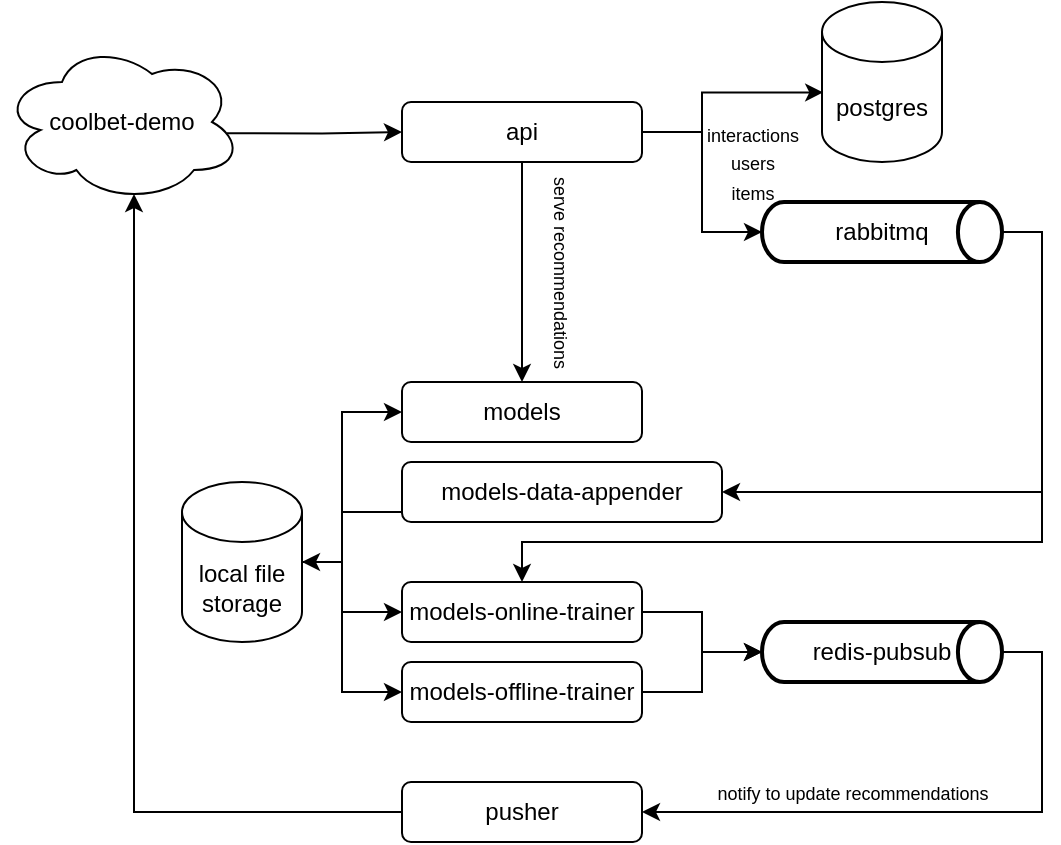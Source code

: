 <mxfile version="20.2.8" type="device"><diagram id="HZGqbCBZJ2VEMMdAq6Ne" name="Leht-1"><mxGraphModel dx="813" dy="1070" grid="1" gridSize="10" guides="1" tooltips="1" connect="1" arrows="1" fold="1" page="1" pageScale="1" pageWidth="827" pageHeight="1169" math="0" shadow="0"><root><mxCell id="0"/><mxCell id="1" parent="0"/><mxCell id="kOwn0yWOURmAZ5q5G4pC-15" style="edgeStyle=orthogonalEdgeStyle;rounded=0;orthogonalLoop=1;jettySize=auto;html=1;exitX=1;exitY=0.5;exitDx=0;exitDy=0;entryX=0.01;entryY=0.565;entryDx=0;entryDy=0;entryPerimeter=0;" edge="1" parent="1" source="kOwn0yWOURmAZ5q5G4pC-1" target="kOwn0yWOURmAZ5q5G4pC-14"><mxGeometry relative="1" as="geometry"><Array as="points"><mxPoint x="430" y="125"/><mxPoint x="430" y="105"/></Array></mxGeometry></mxCell><mxCell id="kOwn0yWOURmAZ5q5G4pC-16" style="edgeStyle=orthogonalEdgeStyle;rounded=0;orthogonalLoop=1;jettySize=auto;html=1;exitX=1;exitY=0.5;exitDx=0;exitDy=0;entryX=0;entryY=0.5;entryDx=0;entryDy=0;entryPerimeter=0;" edge="1" parent="1" source="kOwn0yWOURmAZ5q5G4pC-1" target="kOwn0yWOURmAZ5q5G4pC-10"><mxGeometry relative="1" as="geometry"/></mxCell><mxCell id="kOwn0yWOURmAZ5q5G4pC-27" style="edgeStyle=orthogonalEdgeStyle;rounded=0;orthogonalLoop=1;jettySize=auto;html=1;exitX=0.5;exitY=1;exitDx=0;exitDy=0;entryX=0.5;entryY=0;entryDx=0;entryDy=0;" edge="1" parent="1" source="kOwn0yWOURmAZ5q5G4pC-1" target="kOwn0yWOURmAZ5q5G4pC-2"><mxGeometry relative="1" as="geometry"><Array as="points"/></mxGeometry></mxCell><mxCell id="kOwn0yWOURmAZ5q5G4pC-1" value="api" style="rounded=1;whiteSpace=wrap;html=1;" vertex="1" parent="1"><mxGeometry x="280" y="110" width="120" height="30" as="geometry"/></mxCell><mxCell id="kOwn0yWOURmAZ5q5G4pC-2" value="models" style="rounded=1;whiteSpace=wrap;html=1;" vertex="1" parent="1"><mxGeometry x="280" y="250" width="120" height="30" as="geometry"/></mxCell><mxCell id="kOwn0yWOURmAZ5q5G4pC-3" value="models-data-appender" style="rounded=1;whiteSpace=wrap;html=1;" vertex="1" parent="1"><mxGeometry x="280" y="290" width="160" height="30" as="geometry"/></mxCell><mxCell id="kOwn0yWOURmAZ5q5G4pC-24" style="edgeStyle=orthogonalEdgeStyle;rounded=0;orthogonalLoop=1;jettySize=auto;html=1;exitX=1;exitY=0.5;exitDx=0;exitDy=0;entryX=0;entryY=0.5;entryDx=0;entryDy=0;entryPerimeter=0;" edge="1" parent="1" source="kOwn0yWOURmAZ5q5G4pC-4" target="kOwn0yWOURmAZ5q5G4pC-11"><mxGeometry relative="1" as="geometry"/></mxCell><mxCell id="kOwn0yWOURmAZ5q5G4pC-4" value="models-online-trainer" style="rounded=1;whiteSpace=wrap;html=1;" vertex="1" parent="1"><mxGeometry x="280" y="350" width="120" height="30" as="geometry"/></mxCell><mxCell id="kOwn0yWOURmAZ5q5G4pC-28" style="edgeStyle=orthogonalEdgeStyle;rounded=0;orthogonalLoop=1;jettySize=auto;html=1;exitX=1;exitY=0.5;exitDx=0;exitDy=0;entryX=0;entryY=0.5;entryDx=0;entryDy=0;entryPerimeter=0;" edge="1" parent="1" source="kOwn0yWOURmAZ5q5G4pC-5" target="kOwn0yWOURmAZ5q5G4pC-11"><mxGeometry relative="1" as="geometry"/></mxCell><mxCell id="kOwn0yWOURmAZ5q5G4pC-5" value="models-offline-trainer" style="rounded=1;whiteSpace=wrap;html=1;" vertex="1" parent="1"><mxGeometry x="280" y="390" width="120" height="30" as="geometry"/></mxCell><mxCell id="kOwn0yWOURmAZ5q5G4pC-35" style="edgeStyle=orthogonalEdgeStyle;rounded=0;orthogonalLoop=1;jettySize=auto;html=1;exitX=0;exitY=0.5;exitDx=0;exitDy=0;entryX=0.55;entryY=0.95;entryDx=0;entryDy=0;entryPerimeter=0;" edge="1" parent="1" source="kOwn0yWOURmAZ5q5G4pC-6" target="kOwn0yWOURmAZ5q5G4pC-12"><mxGeometry relative="1" as="geometry"/></mxCell><mxCell id="kOwn0yWOURmAZ5q5G4pC-6" value="pusher" style="rounded=1;whiteSpace=wrap;html=1;" vertex="1" parent="1"><mxGeometry x="280" y="450" width="120" height="30" as="geometry"/></mxCell><mxCell id="kOwn0yWOURmAZ5q5G4pC-43" style="edgeStyle=orthogonalEdgeStyle;rounded=0;orthogonalLoop=1;jettySize=auto;html=1;exitX=1;exitY=0.5;exitDx=0;exitDy=0;exitPerimeter=0;entryX=1.006;entryY=0.513;entryDx=0;entryDy=0;entryPerimeter=0;" edge="1" parent="1" source="kOwn0yWOURmAZ5q5G4pC-10" target="kOwn0yWOURmAZ5q5G4pC-3"><mxGeometry relative="1" as="geometry"><mxPoint x="440" y="315" as="targetPoint"/><Array as="points"><mxPoint x="600" y="175"/><mxPoint x="600" y="305"/><mxPoint x="440" y="305"/></Array></mxGeometry></mxCell><mxCell id="kOwn0yWOURmAZ5q5G4pC-44" style="edgeStyle=orthogonalEdgeStyle;rounded=0;orthogonalLoop=1;jettySize=auto;html=1;exitX=1;exitY=0.5;exitDx=0;exitDy=0;exitPerimeter=0;entryX=0.5;entryY=0;entryDx=0;entryDy=0;" edge="1" parent="1" source="kOwn0yWOURmAZ5q5G4pC-10" target="kOwn0yWOURmAZ5q5G4pC-4"><mxGeometry relative="1" as="geometry"><Array as="points"><mxPoint x="600" y="175"/><mxPoint x="600" y="330"/><mxPoint x="340" y="330"/></Array></mxGeometry></mxCell><mxCell id="kOwn0yWOURmAZ5q5G4pC-10" value="rabbitmq" style="strokeWidth=2;html=1;shape=mxgraph.flowchart.direct_data;whiteSpace=wrap;" vertex="1" parent="1"><mxGeometry x="460" y="160" width="120" height="30" as="geometry"/></mxCell><mxCell id="kOwn0yWOURmAZ5q5G4pC-34" style="edgeStyle=orthogonalEdgeStyle;rounded=0;orthogonalLoop=1;jettySize=auto;html=1;exitX=1;exitY=0.5;exitDx=0;exitDy=0;exitPerimeter=0;entryX=1;entryY=0.5;entryDx=0;entryDy=0;" edge="1" parent="1" source="kOwn0yWOURmAZ5q5G4pC-11" target="kOwn0yWOURmAZ5q5G4pC-6"><mxGeometry relative="1" as="geometry"><Array as="points"><mxPoint x="600" y="385"/><mxPoint x="600" y="465"/></Array></mxGeometry></mxCell><mxCell id="kOwn0yWOURmAZ5q5G4pC-11" value="redis-pubsub" style="strokeWidth=2;html=1;shape=mxgraph.flowchart.direct_data;whiteSpace=wrap;" vertex="1" parent="1"><mxGeometry x="460" y="370" width="120" height="30" as="geometry"/></mxCell><mxCell id="kOwn0yWOURmAZ5q5G4pC-13" style="edgeStyle=orthogonalEdgeStyle;rounded=0;orthogonalLoop=1;jettySize=auto;html=1;entryX=0;entryY=0.5;entryDx=0;entryDy=0;exitX=0.936;exitY=0.571;exitDx=0;exitDy=0;exitPerimeter=0;" edge="1" parent="1" source="kOwn0yWOURmAZ5q5G4pC-12" target="kOwn0yWOURmAZ5q5G4pC-1"><mxGeometry relative="1" as="geometry"/></mxCell><mxCell id="kOwn0yWOURmAZ5q5G4pC-12" value="coolbet-demo" style="ellipse;shape=cloud;whiteSpace=wrap;html=1;" vertex="1" parent="1"><mxGeometry x="80" y="80" width="120" height="80" as="geometry"/></mxCell><mxCell id="kOwn0yWOURmAZ5q5G4pC-14" value="postgres" style="shape=cylinder3;whiteSpace=wrap;html=1;boundedLbl=1;backgroundOutline=1;size=15;" vertex="1" parent="1"><mxGeometry x="490" y="60" width="60" height="80" as="geometry"/></mxCell><mxCell id="kOwn0yWOURmAZ5q5G4pC-37" style="edgeStyle=orthogonalEdgeStyle;rounded=0;orthogonalLoop=1;jettySize=auto;html=1;exitX=1;exitY=0.5;exitDx=0;exitDy=0;exitPerimeter=0;entryX=0;entryY=0.5;entryDx=0;entryDy=0;" edge="1" parent="1" source="kOwn0yWOURmAZ5q5G4pC-18" target="kOwn0yWOURmAZ5q5G4pC-5"><mxGeometry relative="1" as="geometry"><Array as="points"><mxPoint x="250" y="340"/><mxPoint x="250" y="405"/></Array></mxGeometry></mxCell><mxCell id="kOwn0yWOURmAZ5q5G4pC-39" style="edgeStyle=orthogonalEdgeStyle;rounded=0;orthogonalLoop=1;jettySize=auto;html=1;exitX=1;exitY=0.5;exitDx=0;exitDy=0;exitPerimeter=0;entryX=0;entryY=0.5;entryDx=0;entryDy=0;" edge="1" parent="1" source="kOwn0yWOURmAZ5q5G4pC-18" target="kOwn0yWOURmAZ5q5G4pC-2"><mxGeometry relative="1" as="geometry"><Array as="points"><mxPoint x="250" y="340"/><mxPoint x="250" y="265"/></Array></mxGeometry></mxCell><mxCell id="kOwn0yWOURmAZ5q5G4pC-41" style="edgeStyle=orthogonalEdgeStyle;rounded=0;orthogonalLoop=1;jettySize=auto;html=1;exitX=1;exitY=0.5;exitDx=0;exitDy=0;exitPerimeter=0;entryX=0;entryY=0.5;entryDx=0;entryDy=0;startArrow=classic;startFill=1;endArrow=none;endFill=0;" edge="1" parent="1" source="kOwn0yWOURmAZ5q5G4pC-18" target="kOwn0yWOURmAZ5q5G4pC-3"><mxGeometry relative="1" as="geometry"><Array as="points"><mxPoint x="250" y="340"/><mxPoint x="250" y="315"/></Array></mxGeometry></mxCell><mxCell id="kOwn0yWOURmAZ5q5G4pC-42" style="edgeStyle=orthogonalEdgeStyle;rounded=0;orthogonalLoop=1;jettySize=auto;html=1;exitX=1;exitY=0.5;exitDx=0;exitDy=0;exitPerimeter=0;entryX=0;entryY=0.5;entryDx=0;entryDy=0;" edge="1" parent="1" source="kOwn0yWOURmAZ5q5G4pC-18" target="kOwn0yWOURmAZ5q5G4pC-4"><mxGeometry relative="1" as="geometry"><Array as="points"><mxPoint x="250" y="340"/><mxPoint x="250" y="365"/></Array></mxGeometry></mxCell><mxCell id="kOwn0yWOURmAZ5q5G4pC-18" value="local file storage" style="shape=cylinder3;whiteSpace=wrap;html=1;boundedLbl=1;backgroundOutline=1;size=15;" vertex="1" parent="1"><mxGeometry x="170" y="300" width="60" height="80" as="geometry"/></mxCell><mxCell id="kOwn0yWOURmAZ5q5G4pC-47" value="&lt;font style=&quot;font-size: 9px;&quot;&gt;interactions&lt;br&gt;users&lt;br&gt;items&lt;/font&gt;" style="text;html=1;align=center;verticalAlign=middle;resizable=0;points=[];autosize=1;strokeColor=none;fillColor=none;" vertex="1" parent="1"><mxGeometry x="420" y="110" width="70" height="60" as="geometry"/></mxCell><mxCell id="kOwn0yWOURmAZ5q5G4pC-48" value="&lt;font style=&quot;font-size: 9px;&quot;&gt;notify to update recommendations&lt;/font&gt;" style="text;html=1;align=center;verticalAlign=middle;resizable=0;points=[];autosize=1;strokeColor=none;fillColor=none;" vertex="1" parent="1"><mxGeometry x="425" y="440" width="160" height="30" as="geometry"/></mxCell><mxCell id="kOwn0yWOURmAZ5q5G4pC-49" value="&lt;font style=&quot;font-size: 9px;&quot;&gt;serve recommendations&lt;/font&gt;" style="text;html=1;align=center;verticalAlign=middle;resizable=0;points=[];autosize=1;strokeColor=none;fillColor=none;rotation=90;" vertex="1" parent="1"><mxGeometry x="300" y="180" width="120" height="30" as="geometry"/></mxCell></root></mxGraphModel></diagram></mxfile>